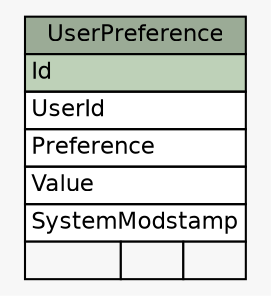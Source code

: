 // dot 2.36.0 on Mac OS X 10.11.6
// SchemaSpy rev 590
digraph "UserPreference" {
  graph [
    rankdir="RL"
    bgcolor="#f7f7f7"
    nodesep="0.18"
    ranksep="0.46"
    fontname="Helvetica"
    fontsize="11"
  ];
  node [
    fontname="Helvetica"
    fontsize="11"
    shape="plaintext"
  ];
  edge [
    arrowsize="0.8"
  ];
  "UserPreference" [
    label=<
    <TABLE BORDER="0" CELLBORDER="1" CELLSPACING="0" BGCOLOR="#ffffff">
      <TR><TD COLSPAN="3" BGCOLOR="#9bab96" ALIGN="CENTER">UserPreference</TD></TR>
      <TR><TD PORT="Id" COLSPAN="3" BGCOLOR="#bed1b8" ALIGN="LEFT">Id</TD></TR>
      <TR><TD PORT="UserId" COLSPAN="3" ALIGN="LEFT">UserId</TD></TR>
      <TR><TD PORT="Preference" COLSPAN="3" ALIGN="LEFT">Preference</TD></TR>
      <TR><TD PORT="Value" COLSPAN="3" ALIGN="LEFT">Value</TD></TR>
      <TR><TD PORT="SystemModstamp" COLSPAN="3" ALIGN="LEFT">SystemModstamp</TD></TR>
      <TR><TD ALIGN="LEFT" BGCOLOR="#f7f7f7">  </TD><TD ALIGN="RIGHT" BGCOLOR="#f7f7f7">  </TD><TD ALIGN="RIGHT" BGCOLOR="#f7f7f7">  </TD></TR>
    </TABLE>>
    URL="tables/UserPreference.html"
    tooltip="UserPreference"
  ];
}
